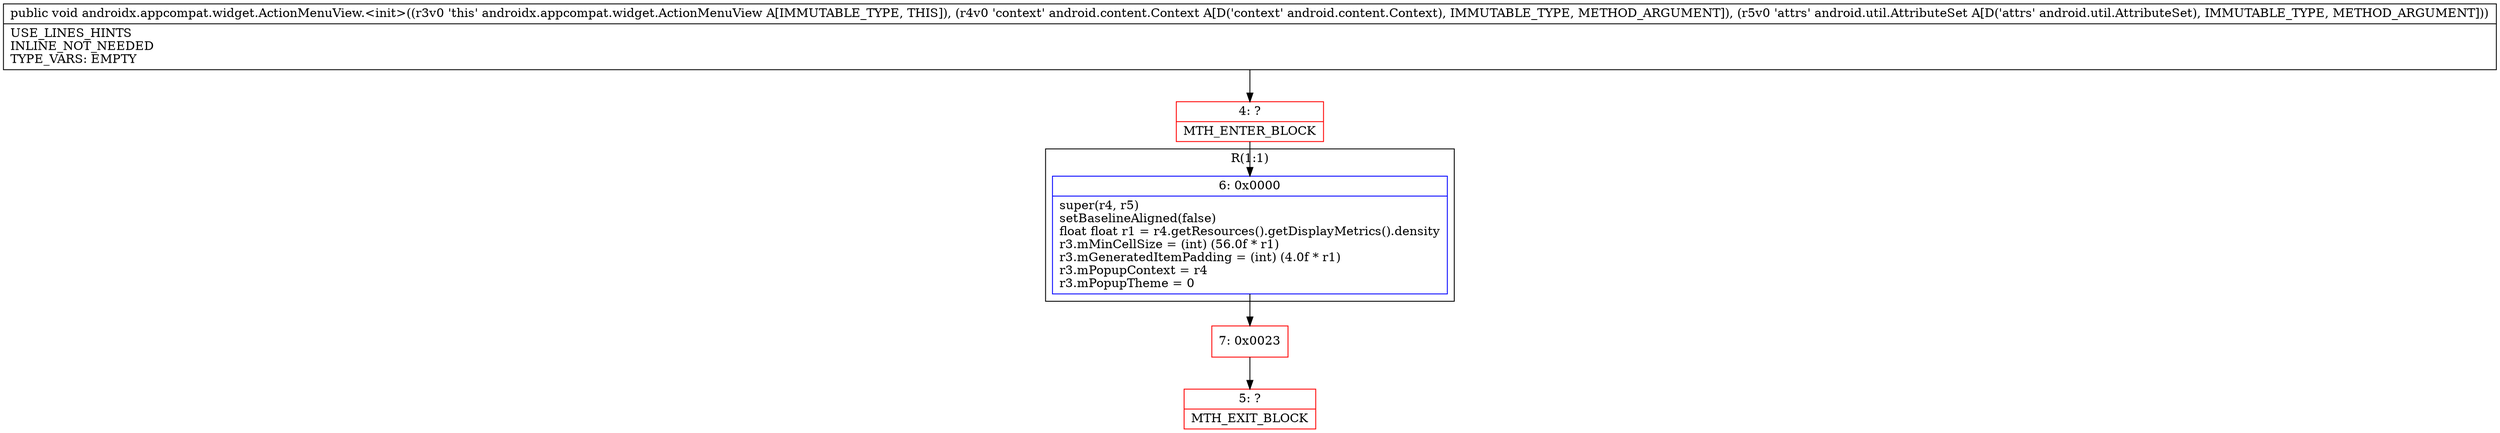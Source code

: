 digraph "CFG forandroidx.appcompat.widget.ActionMenuView.\<init\>(Landroid\/content\/Context;Landroid\/util\/AttributeSet;)V" {
subgraph cluster_Region_1562744115 {
label = "R(1:1)";
node [shape=record,color=blue];
Node_6 [shape=record,label="{6\:\ 0x0000|super(r4, r5)\lsetBaselineAligned(false)\lfloat float r1 = r4.getResources().getDisplayMetrics().density\lr3.mMinCellSize = (int) (56.0f * r1)\lr3.mGeneratedItemPadding = (int) (4.0f * r1)\lr3.mPopupContext = r4\lr3.mPopupTheme = 0\l}"];
}
Node_4 [shape=record,color=red,label="{4\:\ ?|MTH_ENTER_BLOCK\l}"];
Node_7 [shape=record,color=red,label="{7\:\ 0x0023}"];
Node_5 [shape=record,color=red,label="{5\:\ ?|MTH_EXIT_BLOCK\l}"];
MethodNode[shape=record,label="{public void androidx.appcompat.widget.ActionMenuView.\<init\>((r3v0 'this' androidx.appcompat.widget.ActionMenuView A[IMMUTABLE_TYPE, THIS]), (r4v0 'context' android.content.Context A[D('context' android.content.Context), IMMUTABLE_TYPE, METHOD_ARGUMENT]), (r5v0 'attrs' android.util.AttributeSet A[D('attrs' android.util.AttributeSet), IMMUTABLE_TYPE, METHOD_ARGUMENT]))  | USE_LINES_HINTS\lINLINE_NOT_NEEDED\lTYPE_VARS: EMPTY\l}"];
MethodNode -> Node_4;Node_6 -> Node_7;
Node_4 -> Node_6;
Node_7 -> Node_5;
}

